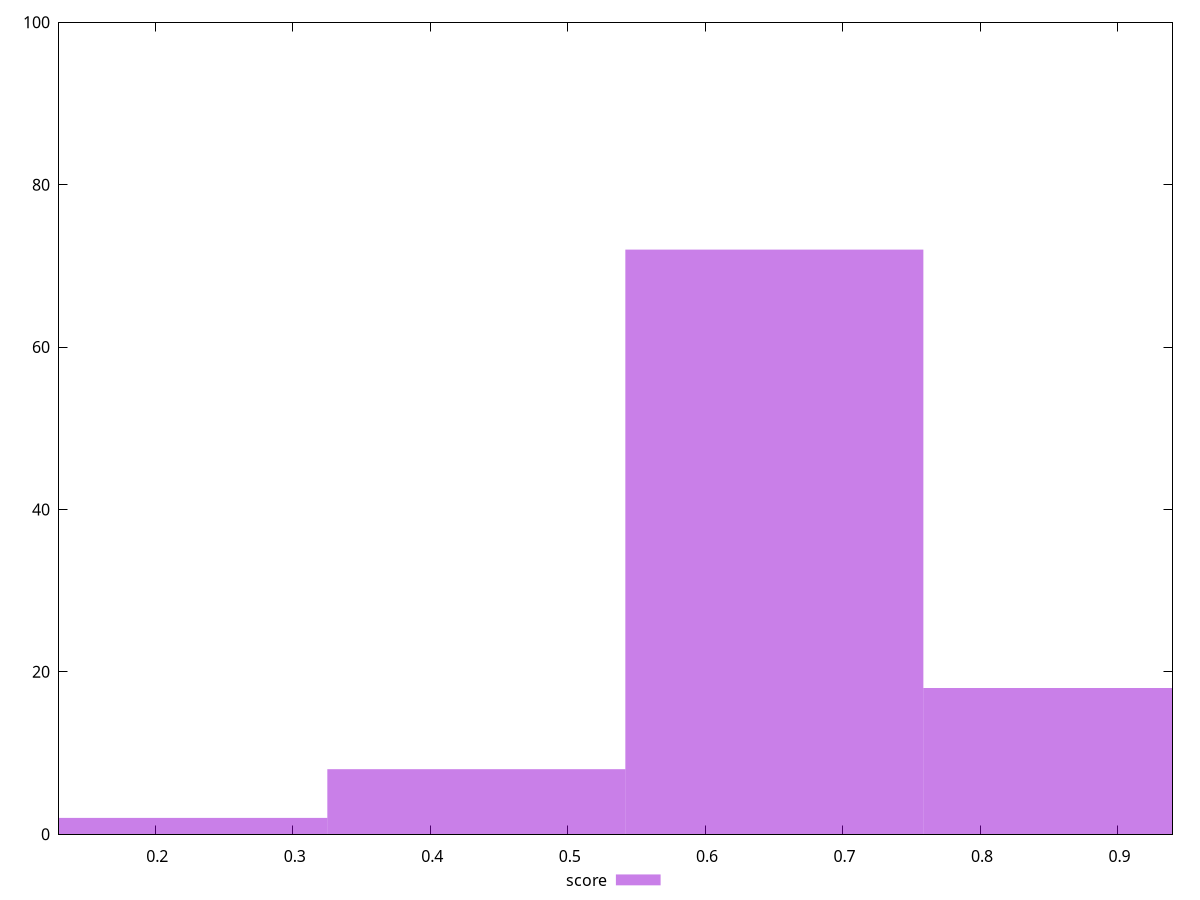 reset

$score <<EOF
0.6503752789531515 72
0.433583519302101 8
0.2167917596510505 2
0.867167038604202 18
EOF

set key outside below
set boxwidth 0.2167917596510505
set xrange [0.13:0.94]
set yrange [0:100]
set trange [0:100]
set style fill transparent solid 0.5 noborder
set terminal svg size 640, 490 enhanced background rgb 'white'
set output "reprap/first-contentful-paint/samples/pages/score/histogram.svg"

plot $score title "score" with boxes

reset

